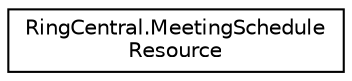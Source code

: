digraph "Graphical Class Hierarchy"
{
 // LATEX_PDF_SIZE
  edge [fontname="Helvetica",fontsize="10",labelfontname="Helvetica",labelfontsize="10"];
  node [fontname="Helvetica",fontsize="10",shape=record];
  rankdir="LR";
  Node0 [label="RingCentral.MeetingSchedule\lResource",height=0.2,width=0.4,color="black", fillcolor="white", style="filled",URL="$classRingCentral_1_1MeetingScheduleResource.html",tooltip="Timing of a meeting"];
}
